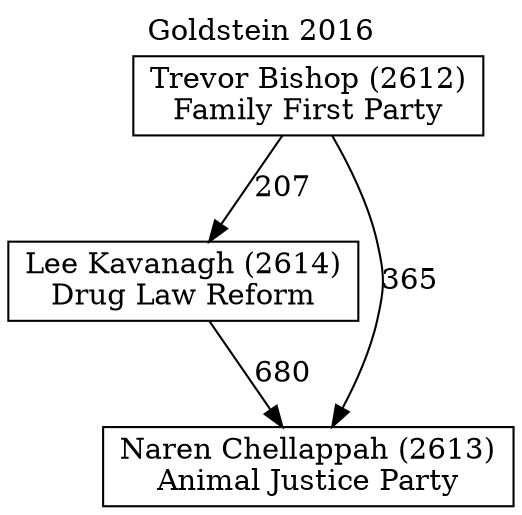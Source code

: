 // House preference flow
digraph "Naren Chellappah (2613)_Goldstein_2016" {
	graph [label="Goldstein 2016" labelloc=t mclimit=10]
	node [shape=box]
	"Lee Kavanagh (2614)" [label="Lee Kavanagh (2614)
Drug Law Reform"]
	"Naren Chellappah (2613)" [label="Naren Chellappah (2613)
Animal Justice Party"]
	"Trevor Bishop (2612)" [label="Trevor Bishop (2612)
Family First Party"]
	"Trevor Bishop (2612)" -> "Lee Kavanagh (2614)" [label=207]
	"Lee Kavanagh (2614)" -> "Naren Chellappah (2613)" [label=680]
	"Trevor Bishop (2612)" -> "Naren Chellappah (2613)" [label=365]
}
